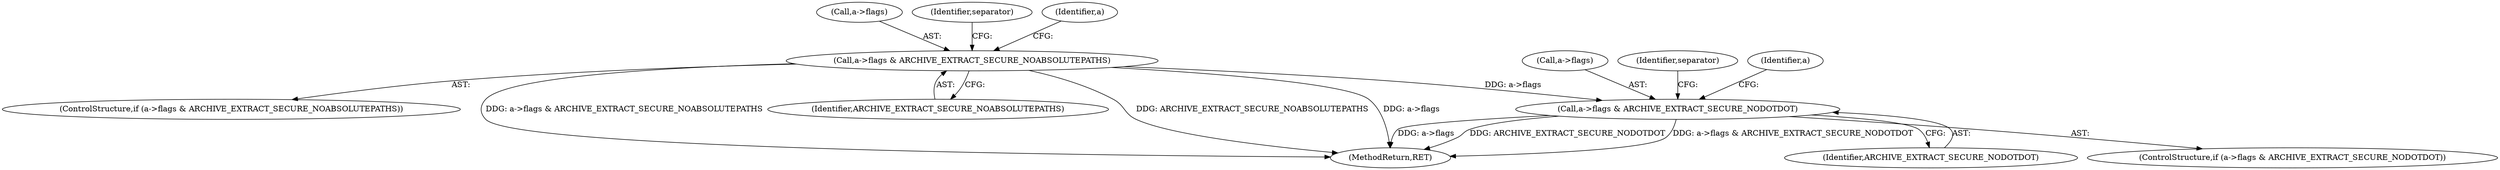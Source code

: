 digraph "0_libarchive_59357157706d47c365b2227739e17daba3607526_0@pointer" {
"1000244" [label="(Call,a->flags & ARCHIVE_EXTRACT_SECURE_NODOTDOT)"];
"1000153" [label="(Call,a->flags & ARCHIVE_EXTRACT_SECURE_NOABSOLUTEPATHS)"];
"1000152" [label="(ControlStructure,if (a->flags & ARCHIVE_EXTRACT_SECURE_NOABSOLUTEPATHS))"];
"1000245" [label="(Call,a->flags)"];
"1000260" [label="(Identifier,separator)"];
"1000321" [label="(MethodReturn,RET)"];
"1000154" [label="(Call,a->flags)"];
"1000243" [label="(ControlStructure,if (a->flags & ARCHIVE_EXTRACT_SECURE_NODOTDOT))"];
"1000169" [label="(Identifier,separator)"];
"1000162" [label="(Identifier,a)"];
"1000253" [label="(Identifier,a)"];
"1000153" [label="(Call,a->flags & ARCHIVE_EXTRACT_SECURE_NOABSOLUTEPATHS)"];
"1000157" [label="(Identifier,ARCHIVE_EXTRACT_SECURE_NOABSOLUTEPATHS)"];
"1000244" [label="(Call,a->flags & ARCHIVE_EXTRACT_SECURE_NODOTDOT)"];
"1000248" [label="(Identifier,ARCHIVE_EXTRACT_SECURE_NODOTDOT)"];
"1000244" -> "1000243"  [label="AST: "];
"1000244" -> "1000248"  [label="CFG: "];
"1000245" -> "1000244"  [label="AST: "];
"1000248" -> "1000244"  [label="AST: "];
"1000253" -> "1000244"  [label="CFG: "];
"1000260" -> "1000244"  [label="CFG: "];
"1000244" -> "1000321"  [label="DDG: ARCHIVE_EXTRACT_SECURE_NODOTDOT"];
"1000244" -> "1000321"  [label="DDG: a->flags & ARCHIVE_EXTRACT_SECURE_NODOTDOT"];
"1000244" -> "1000321"  [label="DDG: a->flags"];
"1000153" -> "1000244"  [label="DDG: a->flags"];
"1000153" -> "1000152"  [label="AST: "];
"1000153" -> "1000157"  [label="CFG: "];
"1000154" -> "1000153"  [label="AST: "];
"1000157" -> "1000153"  [label="AST: "];
"1000162" -> "1000153"  [label="CFG: "];
"1000169" -> "1000153"  [label="CFG: "];
"1000153" -> "1000321"  [label="DDG: a->flags & ARCHIVE_EXTRACT_SECURE_NOABSOLUTEPATHS"];
"1000153" -> "1000321"  [label="DDG: ARCHIVE_EXTRACT_SECURE_NOABSOLUTEPATHS"];
"1000153" -> "1000321"  [label="DDG: a->flags"];
}
